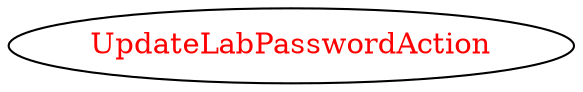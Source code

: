 digraph dependencyGraph {
 concentrate=true;
 ranksep="2.0";
 rankdir="LR"; 
 splines="ortho";
"UpdateLabPasswordAction" [fontcolor="red"];
}